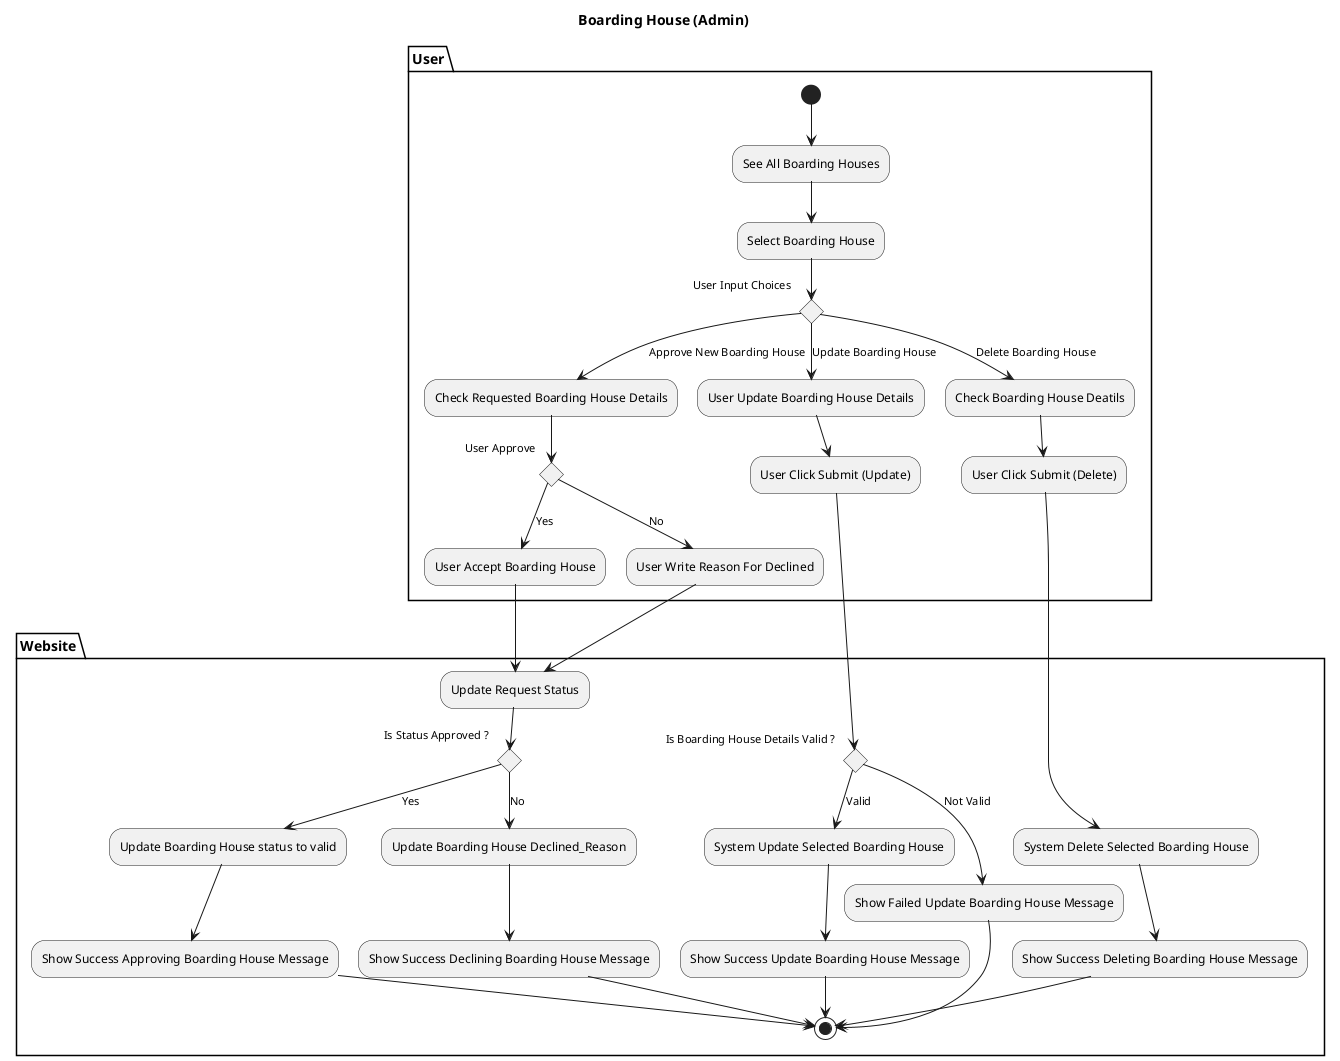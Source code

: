 @startuml
title Boarding House (Admin)
partition User {
(*)  --> "See All Boarding Houses"
--> "Select Boarding House"
    If "User Input Choices" then
    --> [Approve New Boarding House] "Check Requested Boarding House Details"
     If "User Approve" then
        --> [Yes] "User Accept Boarding House"
        else
        --> [No] "User Write Reason For Declined"
        Endif
    else
    --> [Update Boarding House] "User Update Boarding House Details"
    --> "User Click Submit (Update)"
        
    else
    --> [Delete Boarding House] "Check Boarding House Deatils"
    --> "User Click Submit (Delete)"
    Endif
}

partition Website {
    "User Click Submit (Update)" --> If "Is Boarding House Details Valid ?" then
        --> [Valid] "System Update Selected Boarding House"
        --> "Show Success Update Boarding House Message"
        -->(*)
        else
        --> [Not Valid] "Show Failed Update Boarding House Message"
        --> (*)
    Endif
    

    "User Accept Boarding House" --> "Update Request Status"
    "User Write Reason For Declined" --> "Update Request Status"

    If "Is Status Approved ?" then
    --> [Yes] "Update Boarding House status to valid"
    --> "Show Success Approving Boarding House Message"
    -->(*)
    else
    --> [No] "Update Boarding House Declined_Reason" 
    --> "Show Success Declining Boarding House Message"
    --> (*)

    "User Click Submit (Delete)" --> "System Delete Selected Boarding House"
    --> "Show Success Deleting Boarding House Message"
    --> (*)
}
@enduml